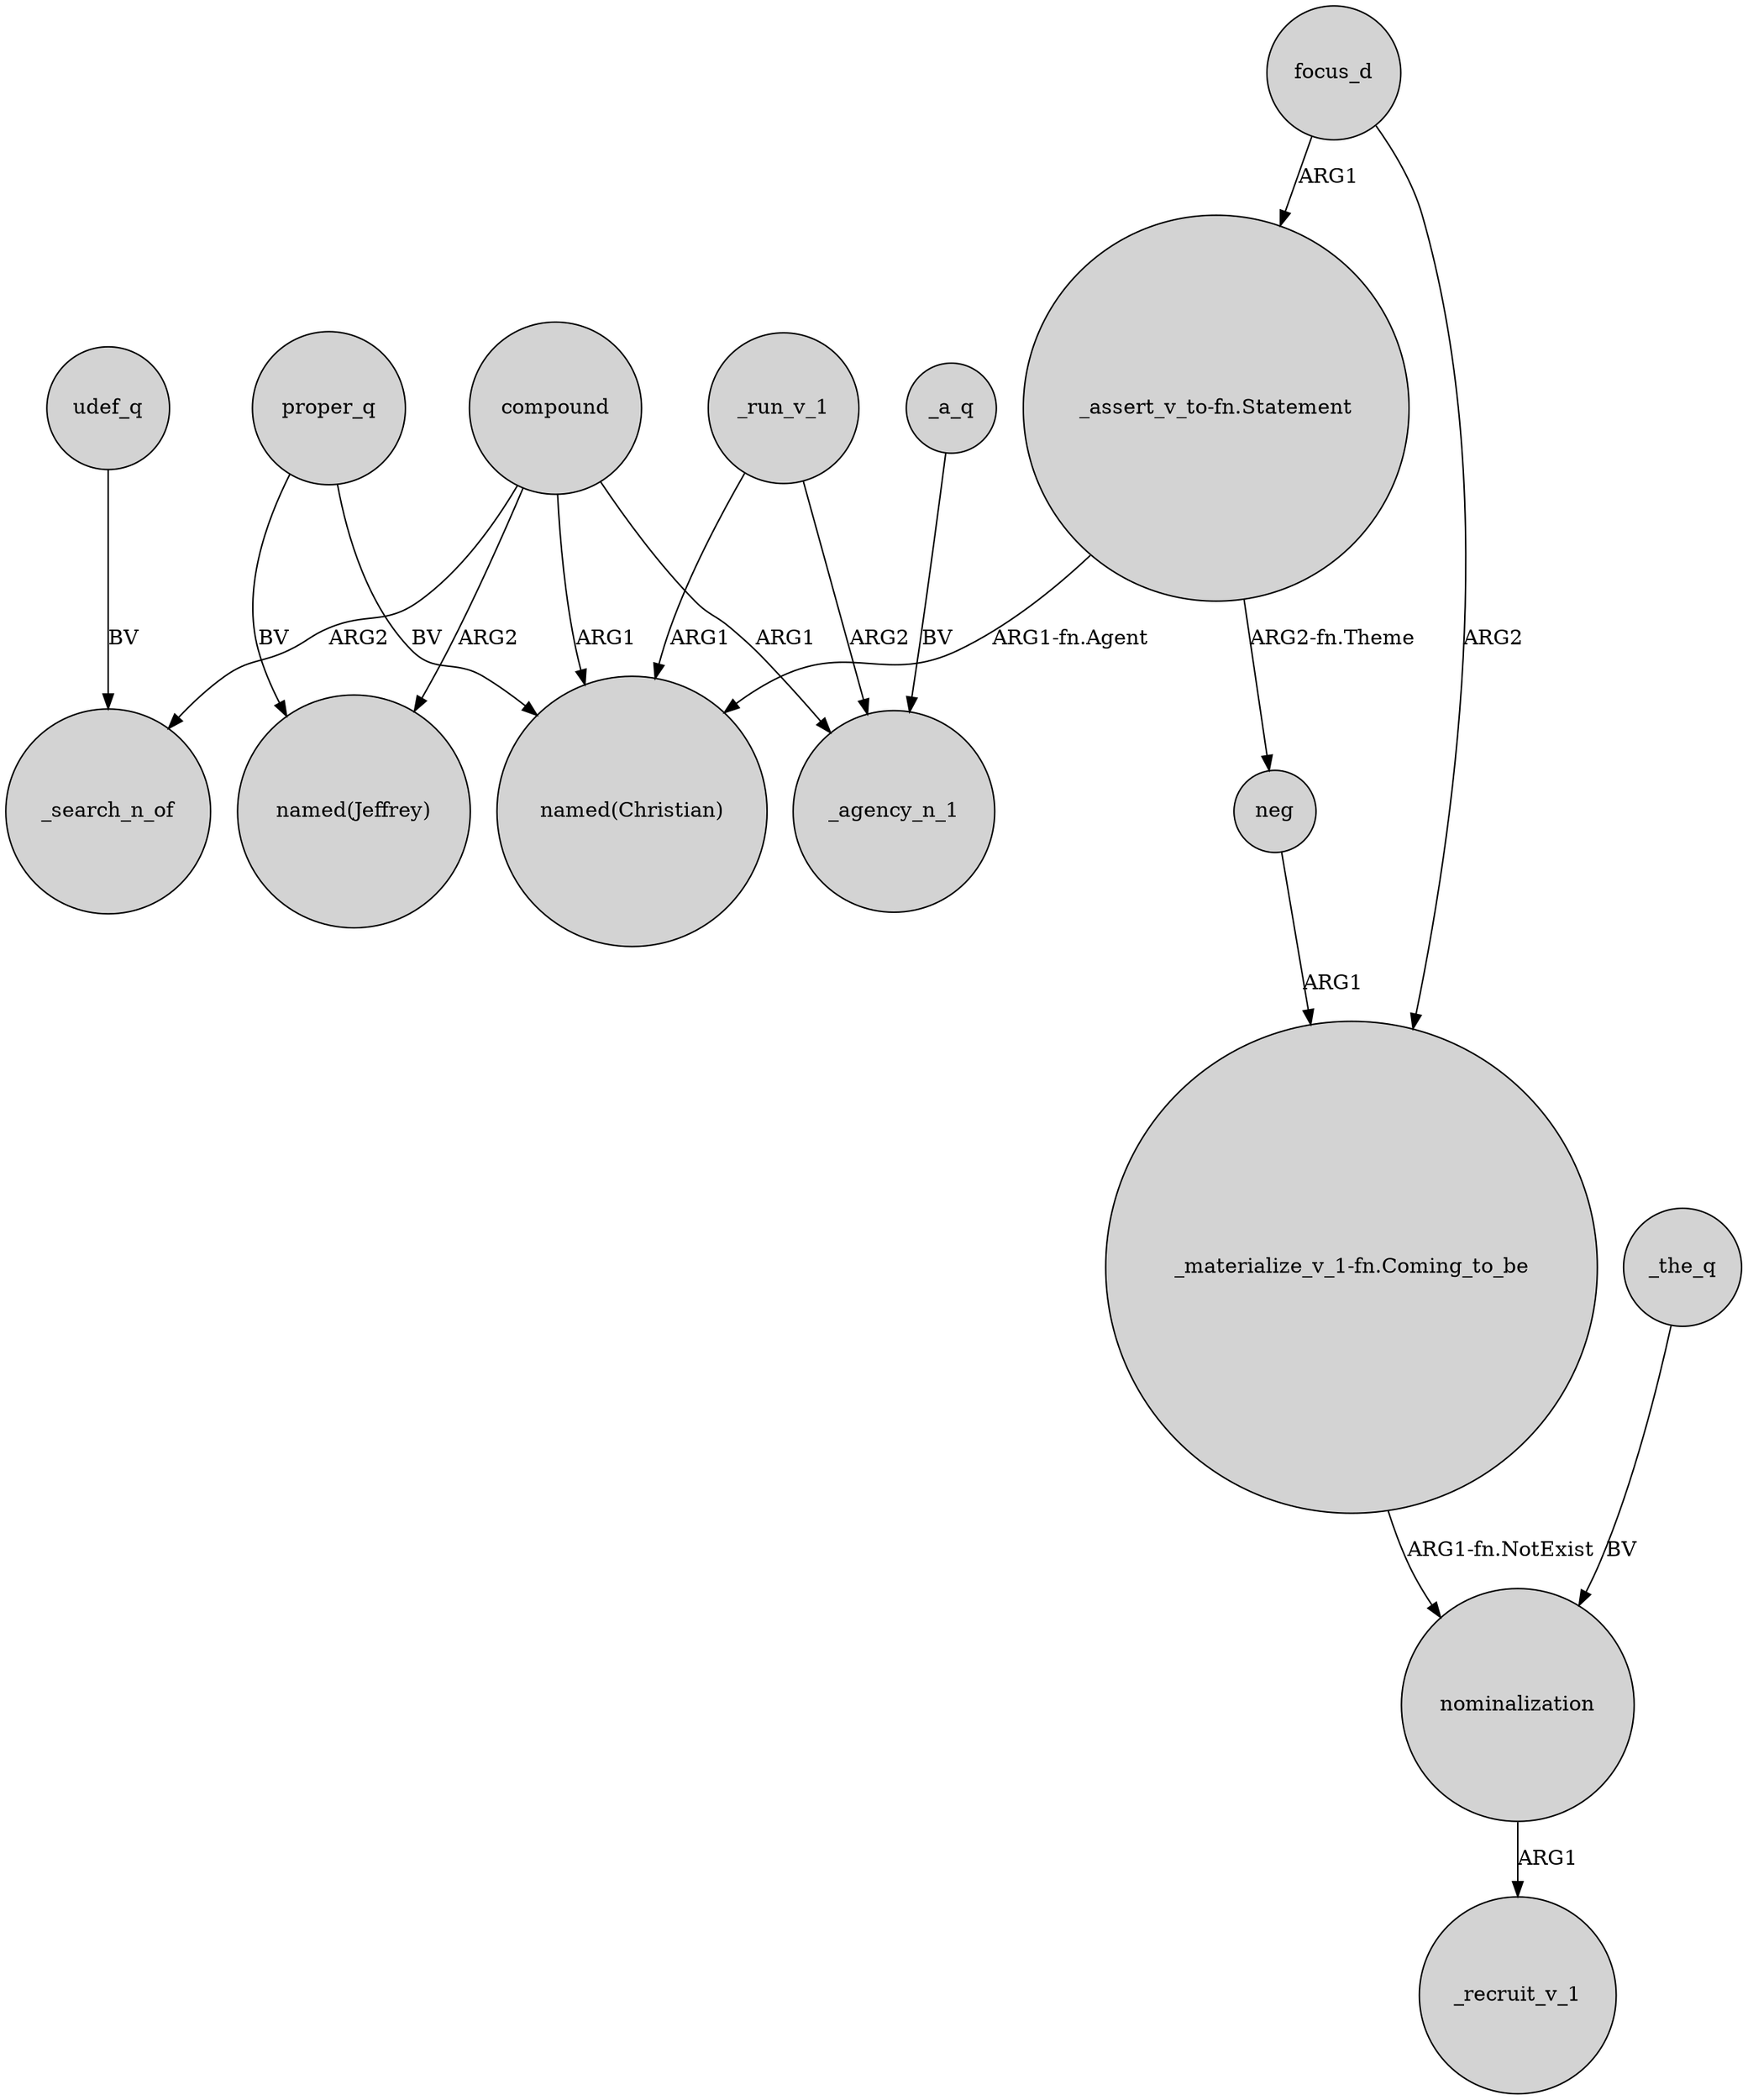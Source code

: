 digraph {
	node [shape=circle style=filled]
	compound -> _search_n_of [label=ARG2]
	"_assert_v_to-fn.Statement" -> neg [label="ARG2-fn.Theme"]
	compound -> "named(Jeffrey)" [label=ARG2]
	_run_v_1 -> "named(Christian)" [label=ARG1]
	_run_v_1 -> _agency_n_1 [label=ARG2]
	compound -> _agency_n_1 [label=ARG1]
	"_assert_v_to-fn.Statement" -> "named(Christian)" [label="ARG1-fn.Agent"]
	neg -> "_materialize_v_1-fn.Coming_to_be" [label=ARG1]
	"_materialize_v_1-fn.Coming_to_be" -> nominalization [label="ARG1-fn.NotExist"]
	proper_q -> "named(Jeffrey)" [label=BV]
	nominalization -> _recruit_v_1 [label=ARG1]
	proper_q -> "named(Christian)" [label=BV]
	compound -> "named(Christian)" [label=ARG1]
	_a_q -> _agency_n_1 [label=BV]
	focus_d -> "_materialize_v_1-fn.Coming_to_be" [label=ARG2]
	_the_q -> nominalization [label=BV]
	focus_d -> "_assert_v_to-fn.Statement" [label=ARG1]
	udef_q -> _search_n_of [label=BV]
}
